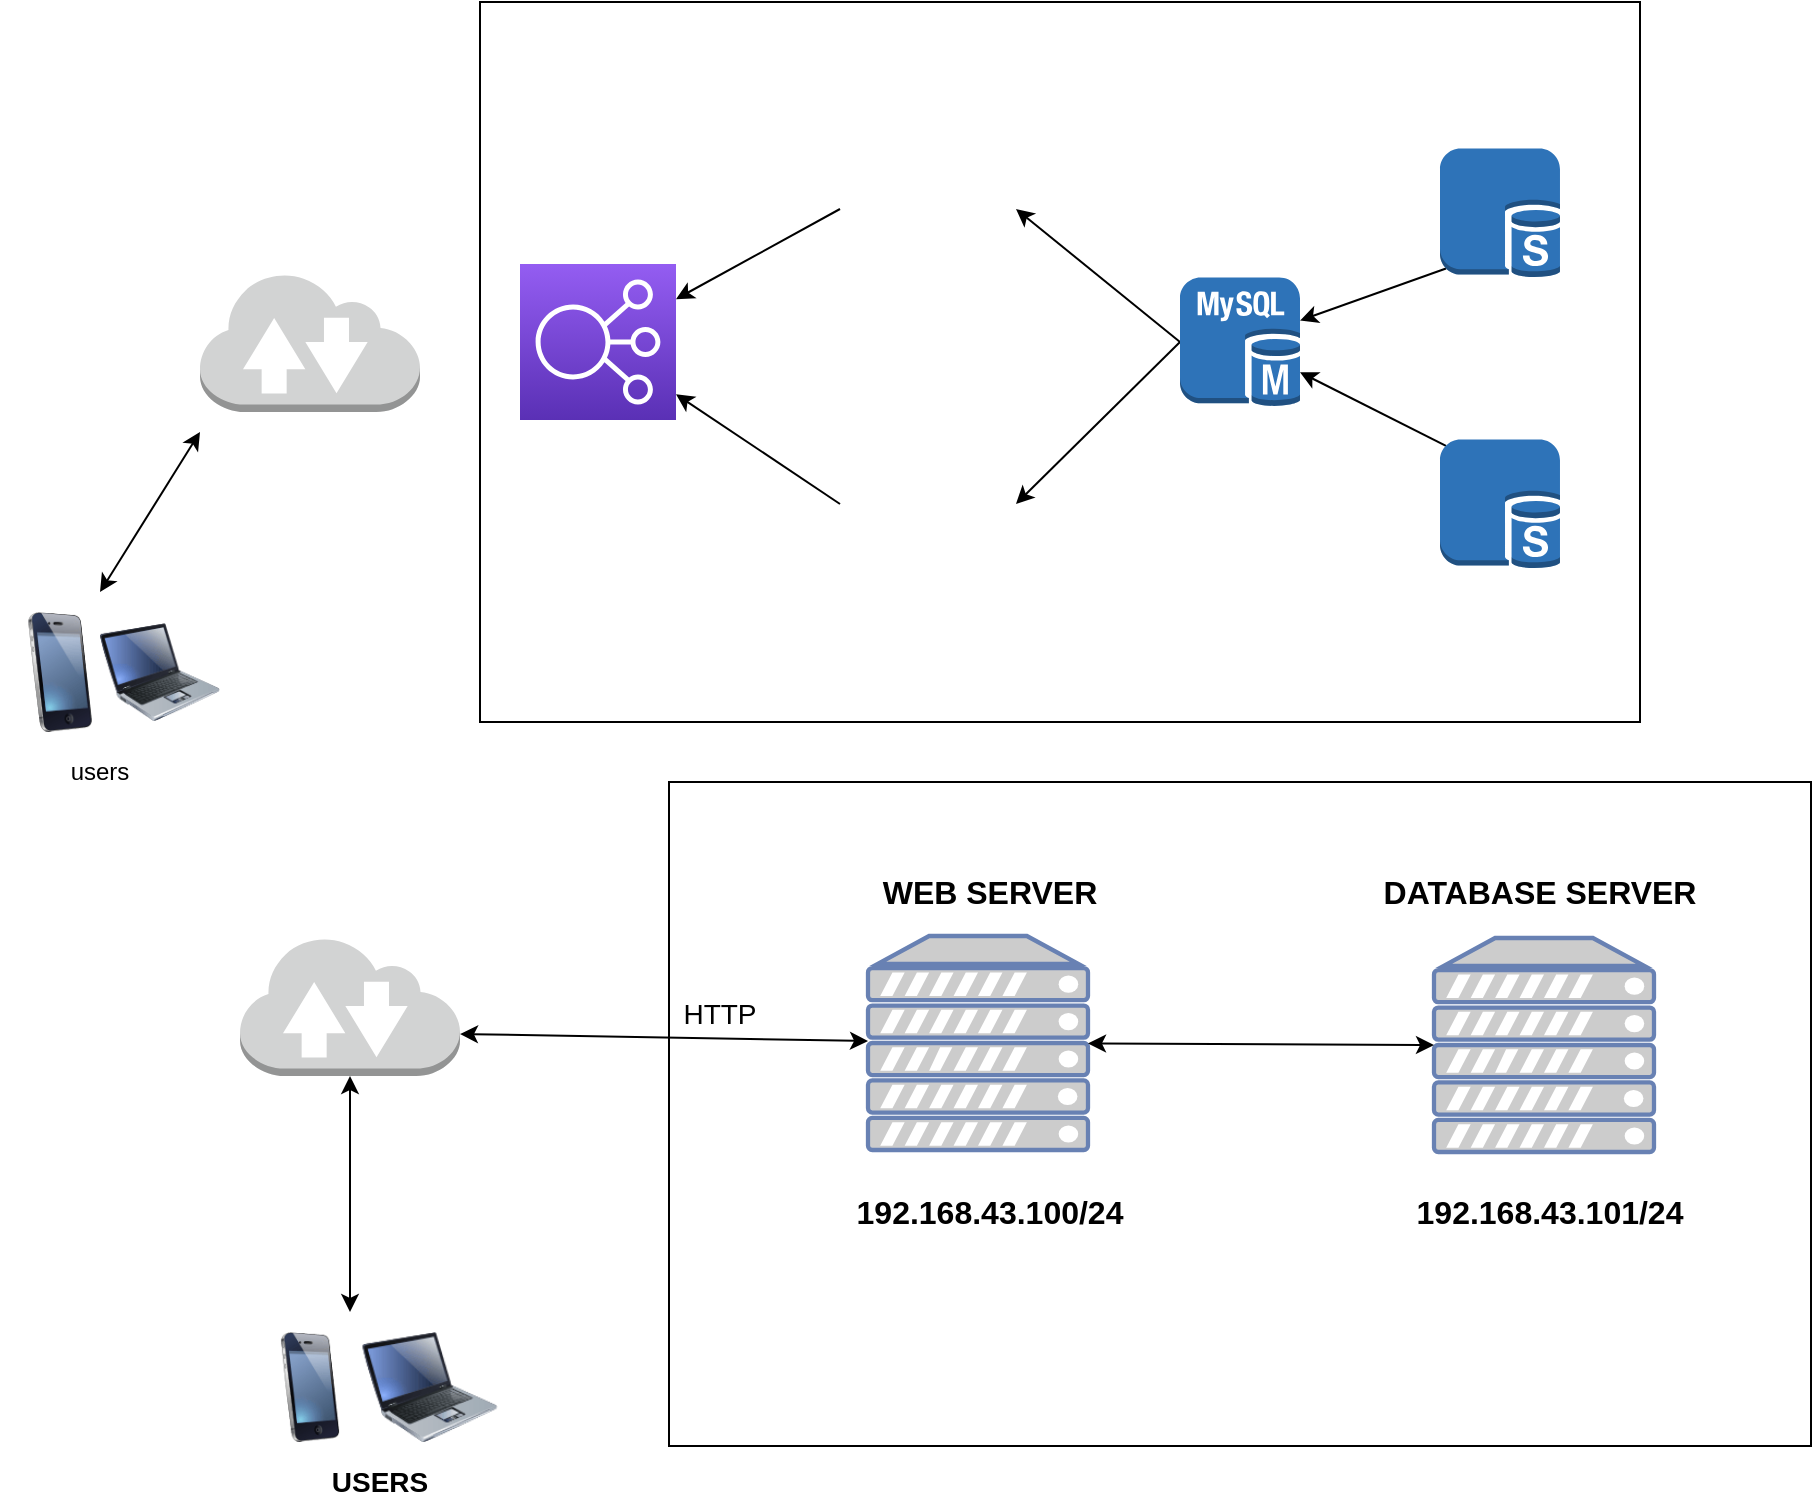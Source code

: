 <mxfile version="14.1.3" type="github"><diagram id="D10pzstMjvoa2T-_tpaY" name="Page-1"><mxGraphModel dx="1120" dy="706" grid="0" gridSize="10" guides="1" tooltips="1" connect="1" arrows="1" fold="1" page="1" pageScale="1" pageWidth="1100" pageHeight="850" math="0" shadow="0"><root><mxCell id="0"/><mxCell id="1" parent="0"/><mxCell id="r2-YMI_9rSbQmG38WCGN-55" value="" style="rounded=0;whiteSpace=wrap;html=1;fontSize=14;" vertex="1" parent="1"><mxGeometry x="364.5" y="455" width="571" height="332" as="geometry"/></mxCell><mxCell id="r2-YMI_9rSbQmG38WCGN-31" value="" style="rounded=0;whiteSpace=wrap;html=1;" vertex="1" parent="1"><mxGeometry x="270" y="65" width="580" height="360" as="geometry"/></mxCell><mxCell id="r2-YMI_9rSbQmG38WCGN-5" value="" style="image;html=1;image=img/lib/clip_art/computers/Laptop_128x128.png" vertex="1" parent="1"><mxGeometry x="80" y="375" width="60" height="50" as="geometry"/></mxCell><mxCell id="r2-YMI_9rSbQmG38WCGN-6" value="" style="image;html=1;image=img/lib/clip_art/telecommunication/iPhone_128x128.png" vertex="1" parent="1"><mxGeometry x="30" y="370" width="60" height="60" as="geometry"/></mxCell><mxCell id="r2-YMI_9rSbQmG38WCGN-10" value="" style="outlineConnect=0;dashed=0;verticalLabelPosition=bottom;verticalAlign=top;align=center;html=1;shape=mxgraph.aws3.internet_2;fillColor=#D2D3D3;gradientColor=none;" vertex="1" parent="1"><mxGeometry x="130" y="200" width="110" height="70" as="geometry"/></mxCell><mxCell id="r2-YMI_9rSbQmG38WCGN-12" value="" style="endArrow=classic;startArrow=classic;html=1;" edge="1" parent="1"><mxGeometry width="50" height="50" relative="1" as="geometry"><mxPoint x="80" y="360" as="sourcePoint"/><mxPoint x="130" y="280" as="targetPoint"/></mxGeometry></mxCell><mxCell id="r2-YMI_9rSbQmG38WCGN-13" value="users" style="text;html=1;strokeColor=none;fillColor=none;align=center;verticalAlign=middle;whiteSpace=wrap;rounded=0;" vertex="1" parent="1"><mxGeometry x="60" y="440" width="40" height="20" as="geometry"/></mxCell><mxCell id="r2-YMI_9rSbQmG38WCGN-25" style="edgeStyle=none;rounded=0;orthogonalLoop=1;jettySize=auto;html=1;exitX=0;exitY=0.5;exitDx=0;exitDy=0;exitPerimeter=0;entryX=1;entryY=0.5;entryDx=0;entryDy=0;" edge="1" parent="1" source="r2-YMI_9rSbQmG38WCGN-15" target="r2-YMI_9rSbQmG38WCGN-20"><mxGeometry relative="1" as="geometry"/></mxCell><mxCell id="r2-YMI_9rSbQmG38WCGN-27" style="edgeStyle=none;rounded=0;orthogonalLoop=1;jettySize=auto;html=1;exitX=0;exitY=0.5;exitDx=0;exitDy=0;exitPerimeter=0;entryX=1;entryY=0.5;entryDx=0;entryDy=0;" edge="1" parent="1" source="r2-YMI_9rSbQmG38WCGN-15" target="r2-YMI_9rSbQmG38WCGN-19"><mxGeometry relative="1" as="geometry"/></mxCell><mxCell id="r2-YMI_9rSbQmG38WCGN-15" value="" style="outlineConnect=0;dashed=0;verticalLabelPosition=bottom;verticalAlign=top;align=center;html=1;shape=mxgraph.aws3.mysql_db_instance;fillColor=#2E73B8;gradientColor=none;" vertex="1" parent="1"><mxGeometry x="620" y="202.75" width="60" height="64.5" as="geometry"/></mxCell><mxCell id="r2-YMI_9rSbQmG38WCGN-21" style="edgeStyle=none;rounded=0;orthogonalLoop=1;jettySize=auto;html=1;exitX=0.05;exitY=0.05;exitDx=0;exitDy=0;exitPerimeter=0;" edge="1" parent="1" source="r2-YMI_9rSbQmG38WCGN-16" target="r2-YMI_9rSbQmG38WCGN-15"><mxGeometry relative="1" as="geometry"/></mxCell><mxCell id="r2-YMI_9rSbQmG38WCGN-16" value="" style="outlineConnect=0;dashed=0;verticalLabelPosition=bottom;verticalAlign=top;align=center;html=1;shape=mxgraph.aws3.sql_slave;fillColor=#2E73B8;gradientColor=none;" vertex="1" parent="1"><mxGeometry x="750" y="283.75" width="60" height="64.5" as="geometry"/></mxCell><mxCell id="r2-YMI_9rSbQmG38WCGN-22" style="edgeStyle=none;rounded=0;orthogonalLoop=1;jettySize=auto;html=1;exitX=0.05;exitY=0.93;exitDx=0;exitDy=0;exitPerimeter=0;" edge="1" parent="1" source="r2-YMI_9rSbQmG38WCGN-17" target="r2-YMI_9rSbQmG38WCGN-15"><mxGeometry relative="1" as="geometry"/></mxCell><mxCell id="r2-YMI_9rSbQmG38WCGN-17" value="" style="outlineConnect=0;dashed=0;verticalLabelPosition=bottom;verticalAlign=top;align=center;html=1;shape=mxgraph.aws3.sql_slave;fillColor=#2E73B8;gradientColor=none;" vertex="1" parent="1"><mxGeometry x="750" y="138.25" width="60" height="64.5" as="geometry"/></mxCell><mxCell id="r2-YMI_9rSbQmG38WCGN-18" value="" style="outlineConnect=0;fontColor=#232F3E;gradientColor=#945DF2;gradientDirection=north;fillColor=#5A30B5;strokeColor=#ffffff;dashed=0;verticalLabelPosition=bottom;verticalAlign=top;align=center;html=1;fontSize=12;fontStyle=0;aspect=fixed;shape=mxgraph.aws4.resourceIcon;resIcon=mxgraph.aws4.elastic_load_balancing;" vertex="1" parent="1"><mxGeometry x="290" y="196" width="78" height="78" as="geometry"/></mxCell><mxCell id="r2-YMI_9rSbQmG38WCGN-29" style="edgeStyle=none;rounded=0;orthogonalLoop=1;jettySize=auto;html=1;exitX=0;exitY=0.5;exitDx=0;exitDy=0;" edge="1" parent="1" source="r2-YMI_9rSbQmG38WCGN-19" target="r2-YMI_9rSbQmG38WCGN-18"><mxGeometry relative="1" as="geometry"/></mxCell><mxCell id="r2-YMI_9rSbQmG38WCGN-19" value="" style="shape=image;html=1;verticalAlign=top;verticalLabelPosition=bottom;labelBackgroundColor=#ffffff;imageAspect=0;aspect=fixed;image=https://cdn1.iconfinder.com/data/icons/hawcons/32/700045-icon-86-document-file-php-128.png" vertex="1" parent="1"><mxGeometry x="450" y="124.5" width="88" height="88" as="geometry"/></mxCell><mxCell id="r2-YMI_9rSbQmG38WCGN-30" style="edgeStyle=none;rounded=0;orthogonalLoop=1;jettySize=auto;html=1;exitX=0;exitY=0.5;exitDx=0;exitDy=0;" edge="1" parent="1" source="r2-YMI_9rSbQmG38WCGN-20" target="r2-YMI_9rSbQmG38WCGN-18"><mxGeometry relative="1" as="geometry"/></mxCell><mxCell id="r2-YMI_9rSbQmG38WCGN-20" value="" style="shape=image;html=1;verticalAlign=top;verticalLabelPosition=bottom;labelBackgroundColor=#ffffff;imageAspect=0;aspect=fixed;image=https://cdn1.iconfinder.com/data/icons/hawcons/32/700045-icon-86-document-file-php-128.png" vertex="1" parent="1"><mxGeometry x="450" y="272" width="88" height="88" as="geometry"/></mxCell><mxCell id="r2-YMI_9rSbQmG38WCGN-35" value="&lt;b&gt;&lt;font style=&quot;font-size: 16px&quot;&gt;WEB SERVER&lt;/font&gt;&lt;/b&gt;" style="text;html=1;strokeColor=none;fillColor=none;align=center;verticalAlign=middle;whiteSpace=wrap;rounded=0;" vertex="1" parent="1"><mxGeometry x="470" y="500" width="110" height="20" as="geometry"/></mxCell><mxCell id="r2-YMI_9rSbQmG38WCGN-36" value="&lt;span style=&quot;font-size: 16px&quot;&gt;&lt;b&gt;DATABASE SERVER&lt;/b&gt;&lt;/span&gt;" style="text;html=1;strokeColor=none;fillColor=none;align=center;verticalAlign=middle;whiteSpace=wrap;rounded=0;" vertex="1" parent="1"><mxGeometry x="710" y="500" width="180" height="20" as="geometry"/></mxCell><mxCell id="r2-YMI_9rSbQmG38WCGN-37" value="" style="image;html=1;image=img/lib/clip_art/computers/Laptop_128x128.png" vertex="1" parent="1"><mxGeometry x="210" y="730" width="70" height="55" as="geometry"/></mxCell><mxCell id="r2-YMI_9rSbQmG38WCGN-38" value="" style="image;html=1;image=img/lib/clip_art/telecommunication/iPhone_128x128.png" vertex="1" parent="1"><mxGeometry x="160" y="730" width="50" height="55" as="geometry"/></mxCell><mxCell id="r2-YMI_9rSbQmG38WCGN-39" value="" style="outlineConnect=0;dashed=0;verticalLabelPosition=bottom;verticalAlign=top;align=center;html=1;shape=mxgraph.aws3.internet_2;fillColor=#D2D3D3;gradientColor=none;" vertex="1" parent="1"><mxGeometry x="150" y="532" width="110" height="70" as="geometry"/></mxCell><mxCell id="r2-YMI_9rSbQmG38WCGN-40" value="" style="endArrow=classic;startArrow=classic;html=1;entryX=0.5;entryY=1;entryDx=0;entryDy=0;entryPerimeter=0;" edge="1" parent="1" target="r2-YMI_9rSbQmG38WCGN-39"><mxGeometry width="50" height="50" relative="1" as="geometry"><mxPoint x="205" y="720" as="sourcePoint"/><mxPoint x="230" y="630" as="targetPoint"/></mxGeometry></mxCell><mxCell id="r2-YMI_9rSbQmG38WCGN-41" value="USERS" style="text;html=1;strokeColor=none;fillColor=none;align=center;verticalAlign=middle;whiteSpace=wrap;rounded=0;fontStyle=1;fontSize=14;" vertex="1" parent="1"><mxGeometry x="200" y="795" width="40" height="20" as="geometry"/></mxCell><mxCell id="r2-YMI_9rSbQmG38WCGN-43" value="&lt;b&gt;&lt;font style=&quot;font-size: 16px&quot;&gt;192.168.43.100/24&lt;/font&gt;&lt;/b&gt;" style="text;html=1;strokeColor=none;fillColor=none;align=center;verticalAlign=middle;whiteSpace=wrap;rounded=0;" vertex="1" parent="1"><mxGeometry x="470" y="660" width="110" height="20" as="geometry"/></mxCell><mxCell id="r2-YMI_9rSbQmG38WCGN-44" value="&lt;b&gt;&lt;font style=&quot;font-size: 16px&quot;&gt;192.168.43.101/24&lt;/font&gt;&lt;/b&gt;" style="text;html=1;strokeColor=none;fillColor=none;align=center;verticalAlign=middle;whiteSpace=wrap;rounded=0;" vertex="1" parent="1"><mxGeometry x="750" y="660" width="110" height="20" as="geometry"/></mxCell><mxCell id="r2-YMI_9rSbQmG38WCGN-48" value="" style="fontColor=#0066CC;verticalAlign=top;verticalLabelPosition=bottom;labelPosition=center;align=center;html=1;outlineConnect=0;fillColor=#CCCCCC;strokeColor=#6881B3;gradientColor=none;gradientDirection=north;strokeWidth=2;shape=mxgraph.networks.server;" vertex="1" parent="1"><mxGeometry x="464" y="532" width="110" height="107" as="geometry"/></mxCell><mxCell id="r2-YMI_9rSbQmG38WCGN-46" value="" style="shape=image;html=1;verticalAlign=top;verticalLabelPosition=bottom;labelBackgroundColor=#ffffff;imageAspect=0;aspect=fixed;image=https://cdn4.iconfinder.com/data/icons/logos-brands-5/24/nginx-128.png" vertex="1" parent="1"><mxGeometry x="483" y="596.5" width="40.5" height="40.5" as="geometry"/></mxCell><mxCell id="r2-YMI_9rSbQmG38WCGN-52" value="" style="fontColor=#0066CC;verticalAlign=top;verticalLabelPosition=bottom;labelPosition=center;align=center;html=1;outlineConnect=0;fillColor=#CCCCCC;strokeColor=#6881B3;gradientColor=none;gradientDirection=north;strokeWidth=2;shape=mxgraph.networks.server;" vertex="1" parent="1"><mxGeometry x="747" y="533" width="110" height="107" as="geometry"/></mxCell><mxCell id="r2-YMI_9rSbQmG38WCGN-49" value="" style="shape=image;html=1;verticalAlign=top;verticalLabelPosition=bottom;labelBackgroundColor=#ffffff;imageAspect=0;aspect=fixed;image=https://cdn4.iconfinder.com/data/icons/logos-3/181/MySQL-128.png;fontSize=14;" vertex="1" parent="1"><mxGeometry x="763.5" y="557" width="83" height="83" as="geometry"/></mxCell><mxCell id="r2-YMI_9rSbQmG38WCGN-53" value="" style="shape=image;html=1;verticalAlign=top;verticalLabelPosition=bottom;labelBackgroundColor=#ffffff;imageAspect=0;aspect=fixed;image=https://cdn4.iconfinder.com/data/icons/logos-3/568/php-logo-128.png;fontSize=14;" vertex="1" parent="1"><mxGeometry x="530" y="599.5" width="34.5" height="34.5" as="geometry"/></mxCell><mxCell id="r2-YMI_9rSbQmG38WCGN-57" value="" style="endArrow=classic;startArrow=classic;html=1;fontSize=14;entryX=0;entryY=0.5;entryDx=0;entryDy=0;entryPerimeter=0;" edge="1" parent="1" source="r2-YMI_9rSbQmG38WCGN-48" target="r2-YMI_9rSbQmG38WCGN-52"><mxGeometry width="50" height="50" relative="1" as="geometry"><mxPoint x="521" y="672" as="sourcePoint"/><mxPoint x="571" y="622" as="targetPoint"/></mxGeometry></mxCell><mxCell id="r2-YMI_9rSbQmG38WCGN-58" value="" style="endArrow=classic;startArrow=classic;html=1;fontSize=14;exitX=1;exitY=0.7;exitDx=0;exitDy=0;exitPerimeter=0;" edge="1" parent="1" source="r2-YMI_9rSbQmG38WCGN-39" target="r2-YMI_9rSbQmG38WCGN-48"><mxGeometry width="50" height="50" relative="1" as="geometry"><mxPoint x="521" y="672" as="sourcePoint"/><mxPoint x="571" y="622" as="targetPoint"/></mxGeometry></mxCell><mxCell id="r2-YMI_9rSbQmG38WCGN-61" value="HTTP" style="text;html=1;strokeColor=none;fillColor=none;align=center;verticalAlign=middle;whiteSpace=wrap;rounded=0;fontSize=14;" vertex="1" parent="1"><mxGeometry x="370" y="561" width="40" height="20" as="geometry"/></mxCell></root></mxGraphModel></diagram></mxfile>